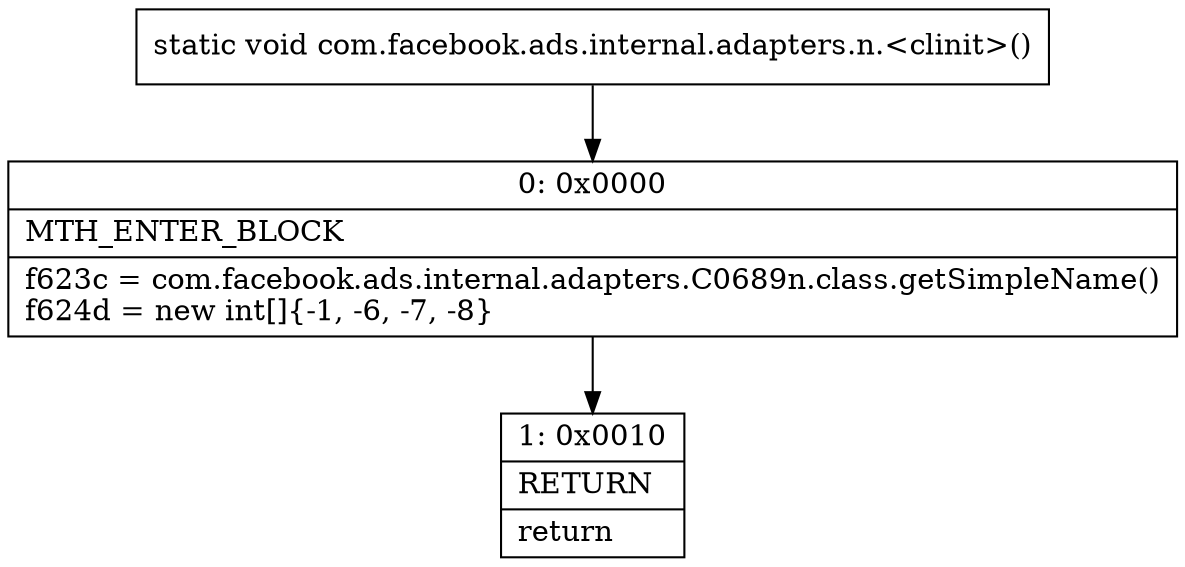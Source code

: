 digraph "CFG forcom.facebook.ads.internal.adapters.n.\<clinit\>()V" {
Node_0 [shape=record,label="{0\:\ 0x0000|MTH_ENTER_BLOCK\l|f623c = com.facebook.ads.internal.adapters.C0689n.class.getSimpleName()\lf624d = new int[]\{\-1, \-6, \-7, \-8\}\l}"];
Node_1 [shape=record,label="{1\:\ 0x0010|RETURN\l|return\l}"];
MethodNode[shape=record,label="{static void com.facebook.ads.internal.adapters.n.\<clinit\>() }"];
MethodNode -> Node_0;
Node_0 -> Node_1;
}

